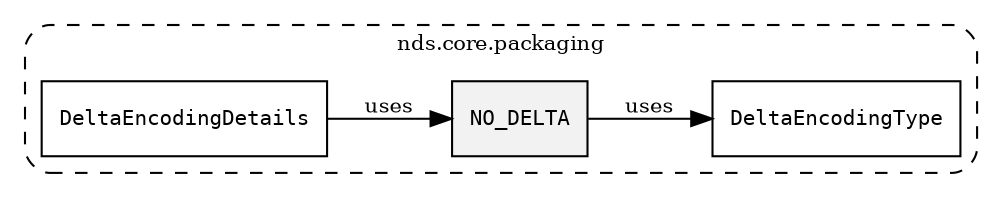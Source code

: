 /**
 * This dot file creates symbol collaboration diagram for NO_DELTA.
 */
digraph ZSERIO
{
    node [shape=box, fontsize=10];
    rankdir="LR";
    fontsize=10;
    tooltip="NO_DELTA collaboration diagram";

    subgraph "cluster_nds.core.packaging"
    {
        style="dashed, rounded";
        label="nds.core.packaging";
        tooltip="Package nds.core.packaging";
        href="../../../content/packages/nds.core.packaging.html#Package-nds-core-packaging";
        target="_parent";

        "NO_DELTA" [style="filled", fillcolor="#0000000D", target="_parent", label=<<font face="monospace"><table align="center" border="0" cellspacing="0" cellpadding="0"><tr><td href="../../../content/packages/nds.core.packaging.html#Constant-NO_DELTA" title="Constant defined in nds.core.packaging">NO_DELTA</td></tr></table></font>>];
        "DeltaEncodingType" [target="_parent", label=<<font face="monospace"><table align="center" border="0" cellspacing="0" cellpadding="0"><tr><td href="../../../content/packages/nds.core.packaging.html#Subtype-DeltaEncodingType" title="Subtype defined in nds.core.packaging">DeltaEncodingType</td></tr></table></font>>];
        "DeltaEncodingDetails" [target="_parent", label=<<font face="monospace"><table align="center" border="0" cellspacing="0" cellpadding="0"><tr><td href="../../../content/packages/nds.core.packaging.html#Structure-DeltaEncodingDetails" title="Structure defined in nds.core.packaging">DeltaEncodingDetails</td></tr></table></font>>];
    }

    "NO_DELTA" -> "DeltaEncodingType" [label="uses", fontsize=10];
    "DeltaEncodingDetails" -> "NO_DELTA" [label="uses", fontsize=10];
}
